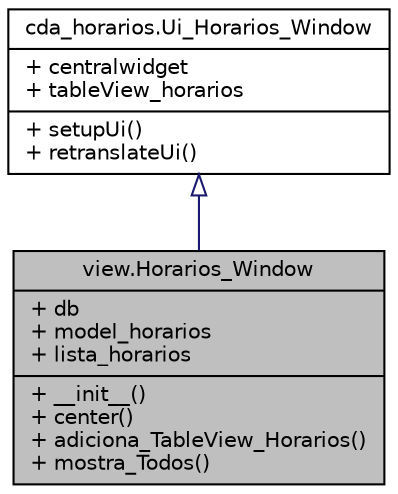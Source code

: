 digraph G
{
 // INTERACTIVE_SVG=YES
  bgcolor="transparent";
  edge [fontname="Helvetica",fontsize="10",labelfontname="Helvetica",labelfontsize="10"];
  node [fontname="Helvetica",fontsize="10",shape=record];
  Node1 [label="{view.Horarios_Window\n|+ db\l+ model_horarios\l+ lista_horarios\l|+ __init__()\l+ center()\l+ adiciona_TableView_Horarios()\l+ mostra_Todos()\l}",height=0.2,width=0.4,color="black", fillcolor="grey75", style="filled" fontcolor="black"];
  Node2 -> Node1 [dir="back",color="midnightblue",fontsize="10",style="solid",arrowtail="onormal",fontname="Helvetica"];
  Node2 [label="{cda_horarios.Ui_Horarios_Window\n|+ centralwidget\l+ tableView_horarios\l|+ setupUi()\l+ retranslateUi()\l}",height=0.2,width=0.4,color="black",URL="$classcda__horarios_1_1_ui___horarios___window.html"];
}
